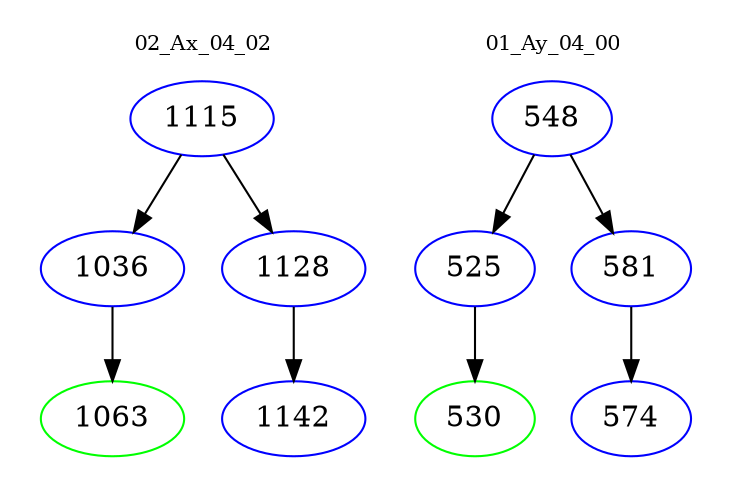 digraph{
subgraph cluster_0 {
color = white
label = "02_Ax_04_02";
fontsize=10;
T0_1115 [label="1115", color="blue"]
T0_1115 -> T0_1036 [color="black"]
T0_1036 [label="1036", color="blue"]
T0_1036 -> T0_1063 [color="black"]
T0_1063 [label="1063", color="green"]
T0_1115 -> T0_1128 [color="black"]
T0_1128 [label="1128", color="blue"]
T0_1128 -> T0_1142 [color="black"]
T0_1142 [label="1142", color="blue"]
}
subgraph cluster_1 {
color = white
label = "01_Ay_04_00";
fontsize=10;
T1_548 [label="548", color="blue"]
T1_548 -> T1_525 [color="black"]
T1_525 [label="525", color="blue"]
T1_525 -> T1_530 [color="black"]
T1_530 [label="530", color="green"]
T1_548 -> T1_581 [color="black"]
T1_581 [label="581", color="blue"]
T1_581 -> T1_574 [color="black"]
T1_574 [label="574", color="blue"]
}
}
